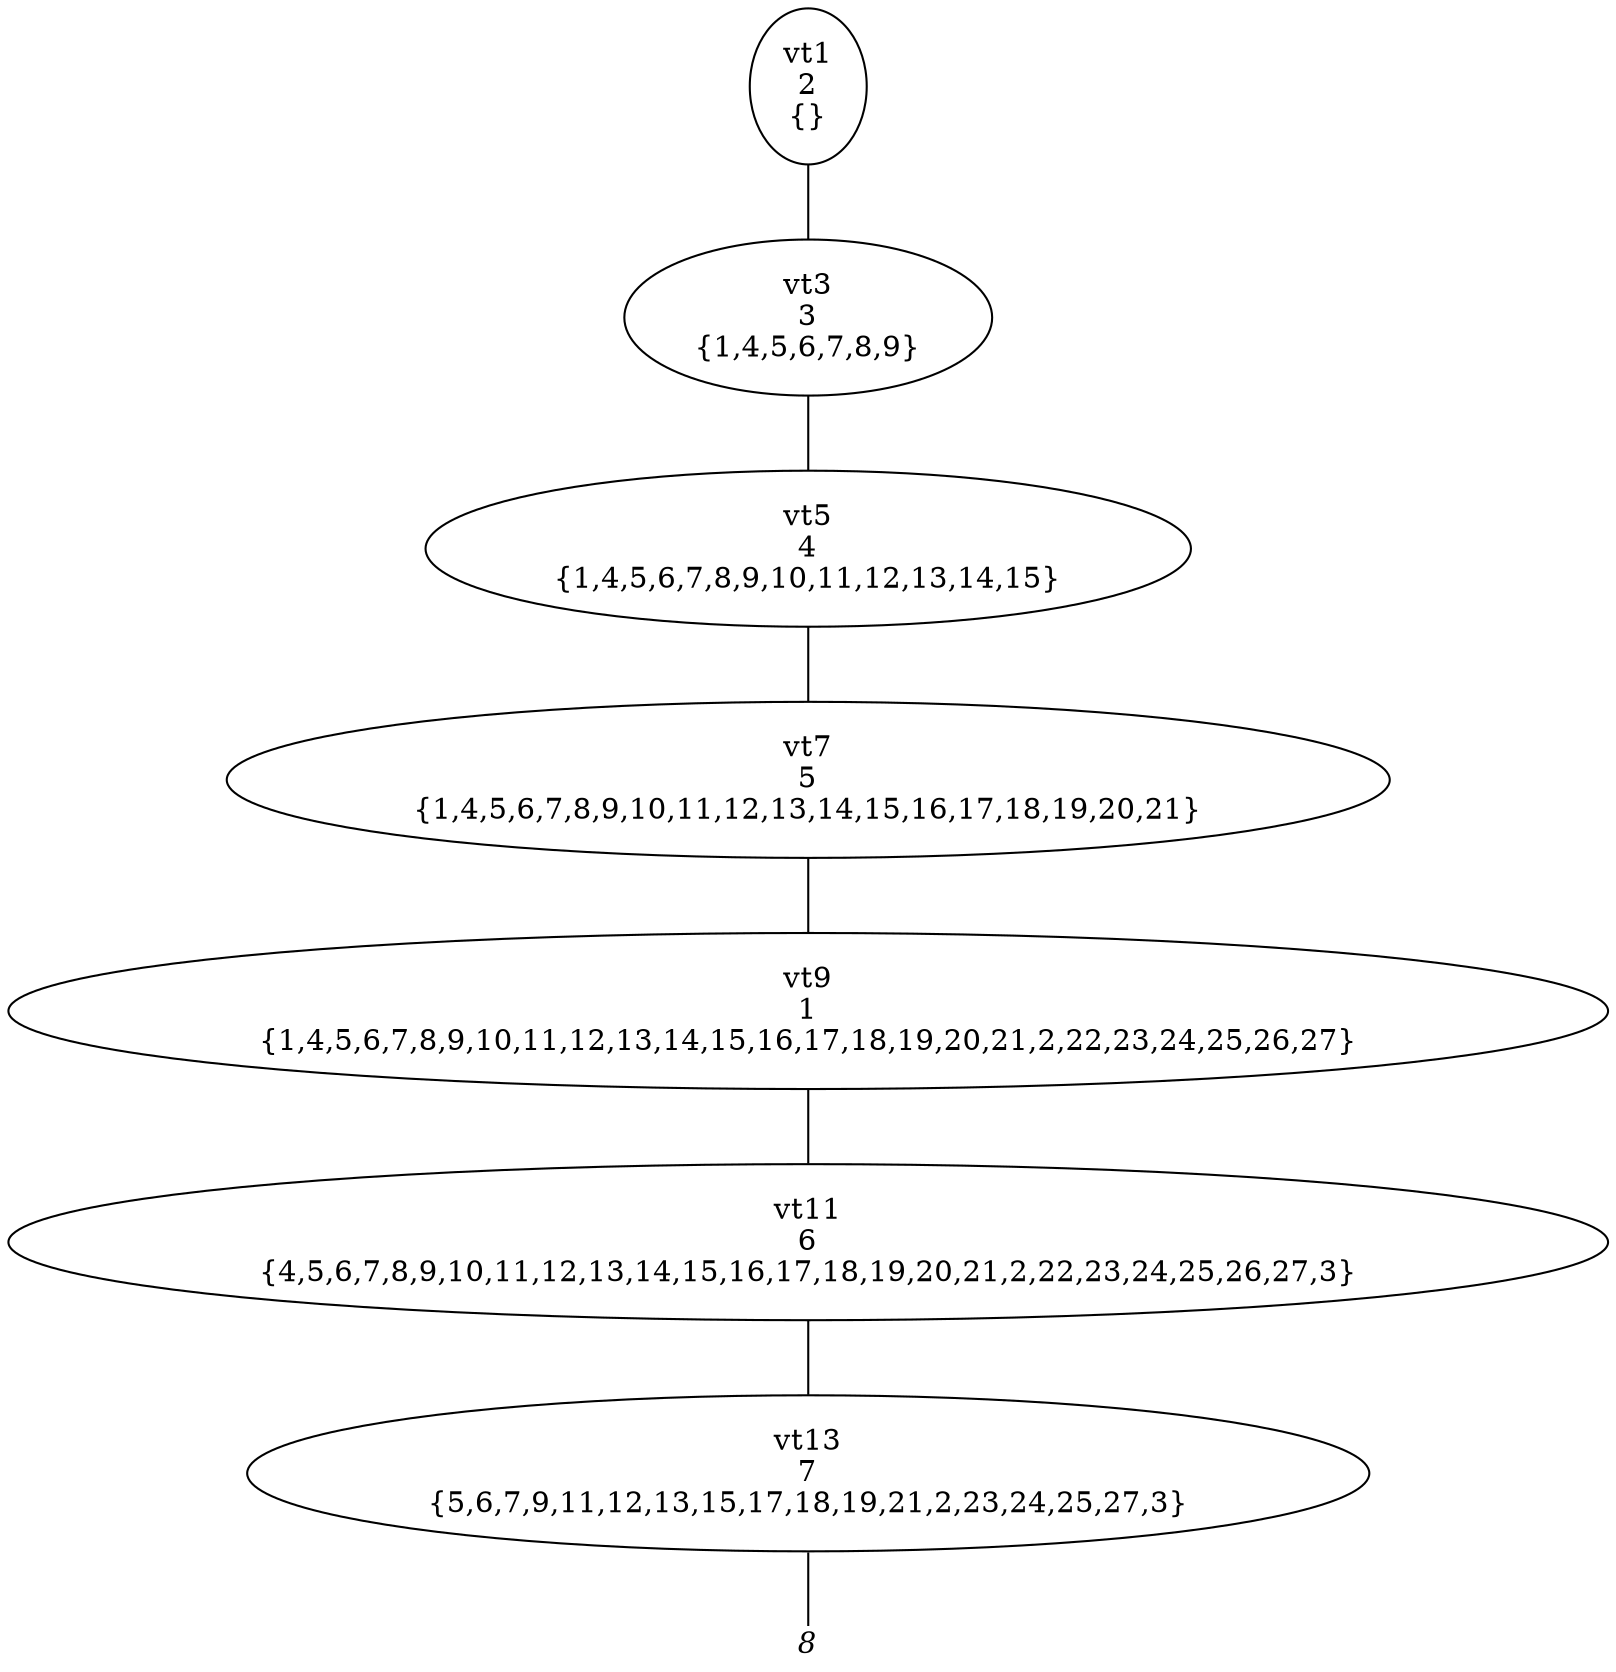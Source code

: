 
digraph vtree {

overlap=false

n1 [label="vt1
2
{}",shape="ellipse"]; 
n3 [label="vt3
3
{1,4,5,6,7,8,9}",shape="ellipse"]; 
n5 [label="vt5
4
{1,4,5,6,7,8,9,10,11,12,13,14,15}",shape="ellipse"]; 
n7 [label="vt7
5
{1,4,5,6,7,8,9,10,11,12,13,14,15,16,17,18,19,20,21}",shape="ellipse"]; 
n9 [label="vt9
1
{1,4,5,6,7,8,9,10,11,12,13,14,15,16,17,18,19,20,21,2,22,23,24,25,26,27}",shape="ellipse"]; 
n11 [label="vt11
6
{4,5,6,7,8,9,10,11,12,13,14,15,16,17,18,19,20,21,2,22,23,24,25,26,27,3}",shape="ellipse"]; 
n13 [label="vt13
7
{5,6,7,9,11,12,13,15,17,18,19,21,2,23,24,25,27,3}",shape="ellipse"]; 
n14 [label="8",fontname="Times-Italic",fontsize=14,shape=plaintext,fixedsize=true,width=.25,height=.25]; 
n1->n3 [arrowhead=none];
n3->n5 [arrowhead=none];
n5->n7 [arrowhead=none];
n7->n9 [arrowhead=none];
n9->n11 [arrowhead=none];
n11->n13 [arrowhead=none];
n13->n14 [arrowhead=none];


}